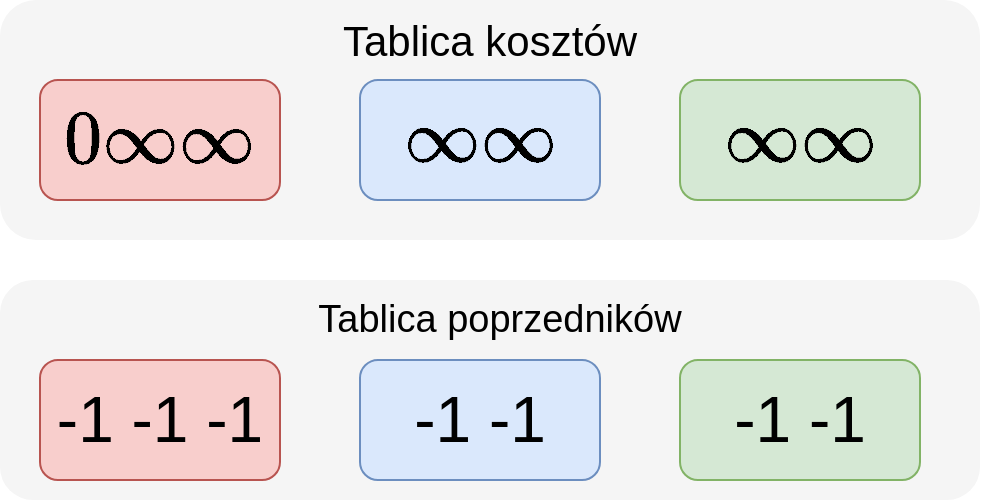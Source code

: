 <mxfile version="12.9.14" type="device"><diagram id="B2LhQg4d7DZISlTwjgrp" name="Page-1"><mxGraphModel dx="2062" dy="1122" grid="1" gridSize="10" guides="1" tooltips="1" connect="1" arrows="1" fold="1" page="1" pageScale="1" pageWidth="520" pageHeight="300" math="1" shadow="0"><root><mxCell id="0"/><mxCell id="1" parent="0"/><mxCell id="2Hb2jNUms6qORHJY_kPr-11" value="" style="rounded=1;whiteSpace=wrap;html=1;fillColor=#f5f5f5;strokeColor=none;fontColor=#333333;" vertex="1" parent="1"><mxGeometry x="15" y="150" width="490" height="110" as="geometry"/></mxCell><mxCell id="2Hb2jNUms6qORHJY_kPr-9" value="" style="rounded=1;whiteSpace=wrap;html=1;fillColor=#f5f5f5;strokeColor=none;fontColor=#333333;" vertex="1" parent="1"><mxGeometry x="15" y="10" width="490" height="120" as="geometry"/></mxCell><mxCell id="2Hb2jNUms6qORHJY_kPr-2" value="&lt;span style=&quot;font-size: 32px&quot;&gt;$$\infty \infty $$&lt;/span&gt;" style="rounded=1;whiteSpace=wrap;html=1;fillColor=#dae8fc;strokeColor=#6c8ebf;" vertex="1" parent="1"><mxGeometry x="195" y="50" width="120" height="60" as="geometry"/></mxCell><mxCell id="2Hb2jNUms6qORHJY_kPr-3" value="&lt;span style=&quot;font-size: 32px&quot;&gt;$$\infty \infty $$&lt;/span&gt;" style="rounded=1;whiteSpace=wrap;html=1;fillColor=#d5e8d4;strokeColor=#82b366;" vertex="1" parent="1"><mxGeometry x="355" y="50" width="120" height="60" as="geometry"/></mxCell><mxCell id="2Hb2jNUms6qORHJY_kPr-4" value="&lt;span style=&quot;font-size: 32px&quot;&gt;$$0 \infty \infty $$&lt;/span&gt;" style="rounded=1;whiteSpace=wrap;html=1;fillColor=#f8cecc;strokeColor=#b85450;" vertex="1" parent="1"><mxGeometry x="35" y="50" width="120" height="60" as="geometry"/></mxCell><mxCell id="2Hb2jNUms6qORHJY_kPr-6" value="&lt;span style=&quot;font-size: 32px&quot;&gt;-1 -1&lt;/span&gt;" style="rounded=1;whiteSpace=wrap;html=1;fillColor=#dae8fc;strokeColor=#6c8ebf;" vertex="1" parent="1"><mxGeometry x="195" y="190" width="120" height="60" as="geometry"/></mxCell><mxCell id="2Hb2jNUms6qORHJY_kPr-7" value="&lt;span style=&quot;font-size: 32px&quot;&gt;-1 -1&lt;/span&gt;" style="rounded=1;whiteSpace=wrap;html=1;fillColor=#d5e8d4;strokeColor=#82b366;" vertex="1" parent="1"><mxGeometry x="355" y="190" width="120" height="60" as="geometry"/></mxCell><mxCell id="2Hb2jNUms6qORHJY_kPr-8" value="&lt;span style=&quot;font-size: 32px&quot;&gt;-1 -1 -1&lt;/span&gt;" style="rounded=1;whiteSpace=wrap;html=1;fillColor=#f8cecc;strokeColor=#b85450;" vertex="1" parent="1"><mxGeometry x="35" y="190" width="120" height="60" as="geometry"/></mxCell><mxCell id="2Hb2jNUms6qORHJY_kPr-10" value="&lt;font style=&quot;font-size: 21px&quot;&gt;Tablica kosztów&lt;/font&gt;" style="text;html=1;strokeColor=none;fillColor=none;align=center;verticalAlign=middle;whiteSpace=wrap;rounded=0;" vertex="1" parent="1"><mxGeometry x="165" y="20" width="190" height="20" as="geometry"/></mxCell><mxCell id="2Hb2jNUms6qORHJY_kPr-12" value="Tablica poprzedników" style="text;html=1;strokeColor=none;fillColor=none;align=center;verticalAlign=middle;whiteSpace=wrap;rounded=0;fontSize=19;" vertex="1" parent="1"><mxGeometry x="155" y="160" width="220" height="20" as="geometry"/></mxCell></root></mxGraphModel></diagram></mxfile>